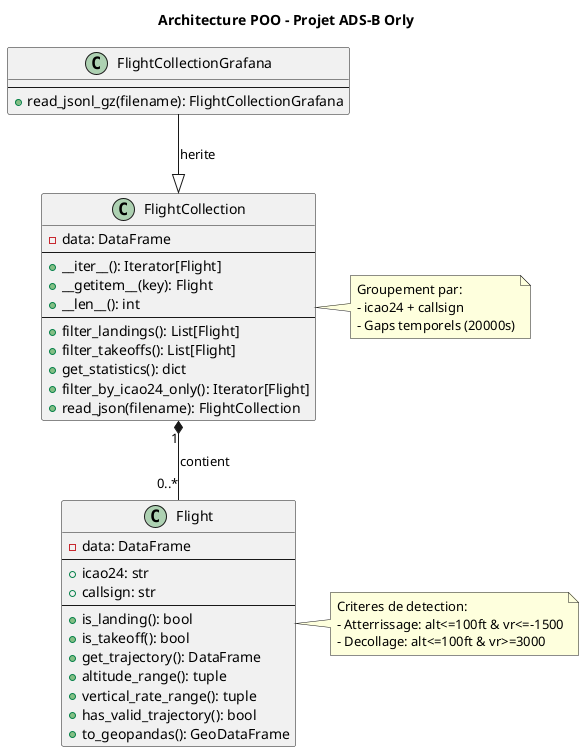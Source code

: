 @startuml Architecture_Classes_Simple

title Architecture POO - Projet ADS-B Orly

class Flight {
  - data: DataFrame
  --
  + icao24: str
  + callsign: str
  --
  + is_landing(): bool
  + is_takeoff(): bool
  + get_trajectory(): DataFrame
  + altitude_range(): tuple
  + vertical_rate_range(): tuple
  + has_valid_trajectory(): bool
  + to_geopandas(): GeoDataFrame
}

class FlightCollection {
  - data: DataFrame
  --
  + __iter__(): Iterator[Flight]
  + __getitem__(key): Flight
  + __len__(): int
  --
  + filter_landings(): List[Flight]
  + filter_takeoffs(): List[Flight]
  + get_statistics(): dict
  + filter_by_icao24_only(): Iterator[Flight]
  + read_json(filename): FlightCollection
}

class FlightCollectionGrafana {
  --
  + read_jsonl_gz(filename): FlightCollectionGrafana
}

FlightCollection "1" *-- "0..*" Flight : contient
FlightCollectionGrafana --|> FlightCollection : herite

note right of Flight
  Criteres de detection:
  - Atterrissage: alt<=100ft & vr<=-1500
  - Decollage: alt<=100ft & vr>=3000
end note

note right of FlightCollection
  Groupement par:
  - icao24 + callsign
  - Gaps temporels (20000s)
end note

@enduml
